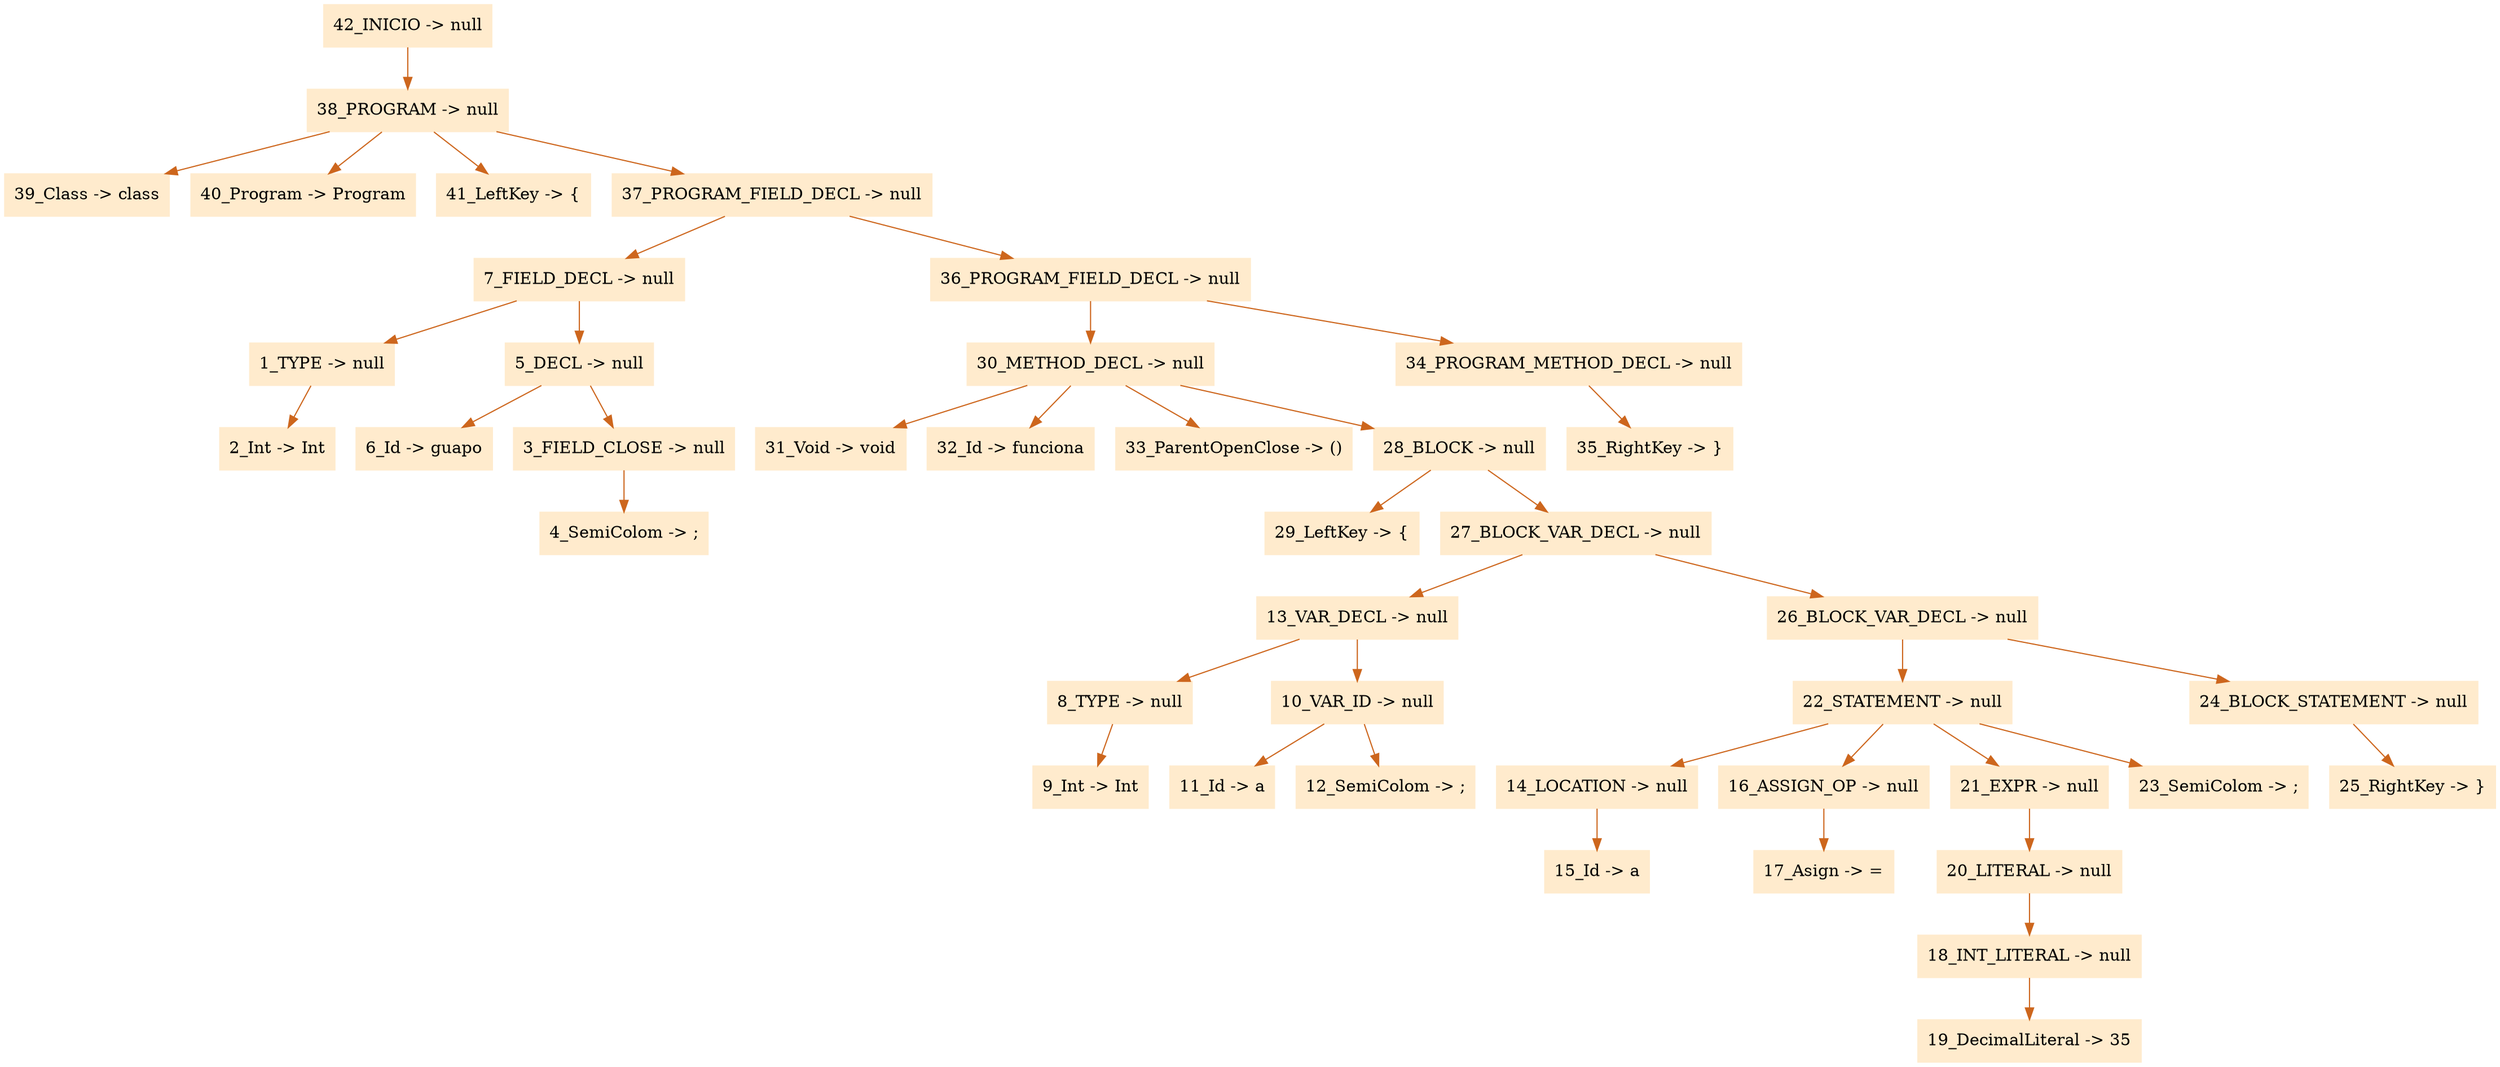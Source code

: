 digraph G {node[shape=box, style=filled, color=blanchedalmond]; edge[color=chocolate3];rankdir=UD 

"42_INICIO -> null"->"38_PROGRAM -> null"
"38_PROGRAM -> null"->"39_Class -> class"
"38_PROGRAM -> null"->"40_Program -> Program"
"38_PROGRAM -> null"->"41_LeftKey -> {"
"38_PROGRAM -> null"->"37_PROGRAM_FIELD_DECL -> null"
"37_PROGRAM_FIELD_DECL -> null"->"7_FIELD_DECL -> null"
"7_FIELD_DECL -> null"->"1_TYPE -> null"
"1_TYPE -> null"->"2_Int -> Int"
"7_FIELD_DECL -> null"->"5_DECL -> null"
"5_DECL -> null"->"6_Id -> guapo"
"5_DECL -> null"->"3_FIELD_CLOSE -> null"
"3_FIELD_CLOSE -> null"->"4_SemiColom -> ;"
"37_PROGRAM_FIELD_DECL -> null"->"36_PROGRAM_FIELD_DECL -> null"
"36_PROGRAM_FIELD_DECL -> null"->"30_METHOD_DECL -> null"
"30_METHOD_DECL -> null"->"31_Void -> void"
"30_METHOD_DECL -> null"->"32_Id -> funciona"
"30_METHOD_DECL -> null"->"33_ParentOpenClose -> ()"
"30_METHOD_DECL -> null"->"28_BLOCK -> null"
"28_BLOCK -> null"->"29_LeftKey -> {"
"28_BLOCK -> null"->"27_BLOCK_VAR_DECL -> null"
"27_BLOCK_VAR_DECL -> null"->"13_VAR_DECL -> null"
"13_VAR_DECL -> null"->"8_TYPE -> null"
"8_TYPE -> null"->"9_Int -> Int"
"13_VAR_DECL -> null"->"10_VAR_ID -> null"
"10_VAR_ID -> null"->"11_Id -> a"
"10_VAR_ID -> null"->"12_SemiColom -> ;"
"27_BLOCK_VAR_DECL -> null"->"26_BLOCK_VAR_DECL -> null"
"26_BLOCK_VAR_DECL -> null"->"22_STATEMENT -> null"
"22_STATEMENT -> null"->"14_LOCATION -> null"
"14_LOCATION -> null"->"15_Id -> a"
"22_STATEMENT -> null"->"16_ASSIGN_OP -> null"
"16_ASSIGN_OP -> null"->"17_Asign -> ="
"22_STATEMENT -> null"->"21_EXPR -> null"
"21_EXPR -> null"->"20_LITERAL -> null"
"20_LITERAL -> null"->"18_INT_LITERAL -> null"
"18_INT_LITERAL -> null"->"19_DecimalLiteral -> 35"
"22_STATEMENT -> null"->"23_SemiColom -> ;"
"26_BLOCK_VAR_DECL -> null"->"24_BLOCK_STATEMENT -> null"
"24_BLOCK_STATEMENT -> null"->"25_RightKey -> }"
"36_PROGRAM_FIELD_DECL -> null"->"34_PROGRAM_METHOD_DECL -> null"
"34_PROGRAM_METHOD_DECL -> null"->"35_RightKey -> }"


}
